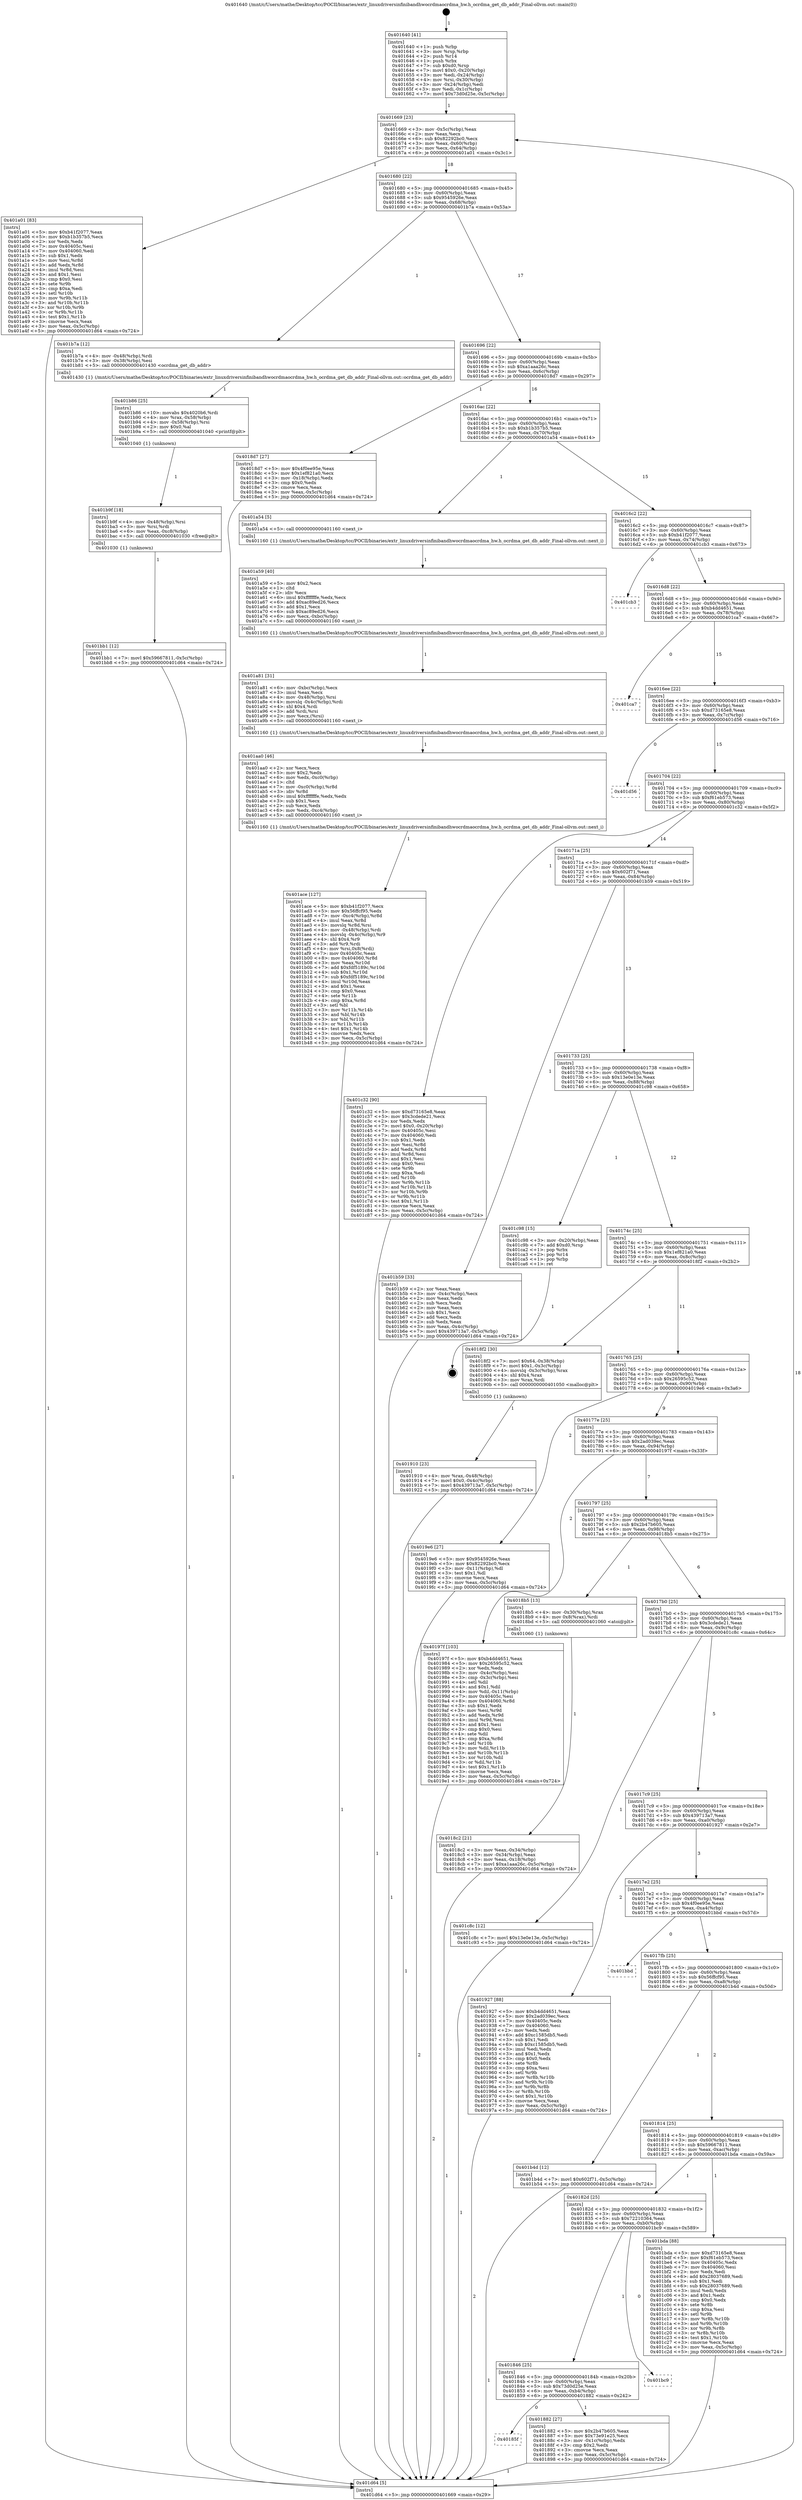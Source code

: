 digraph "0x401640" {
  label = "0x401640 (/mnt/c/Users/mathe/Desktop/tcc/POCII/binaries/extr_linuxdriversinfinibandhwocrdmaocrdma_hw.h_ocrdma_get_db_addr_Final-ollvm.out::main(0))"
  labelloc = "t"
  node[shape=record]

  Entry [label="",width=0.3,height=0.3,shape=circle,fillcolor=black,style=filled]
  "0x401669" [label="{
     0x401669 [23]\l
     | [instrs]\l
     &nbsp;&nbsp;0x401669 \<+3\>: mov -0x5c(%rbp),%eax\l
     &nbsp;&nbsp;0x40166c \<+2\>: mov %eax,%ecx\l
     &nbsp;&nbsp;0x40166e \<+6\>: sub $0x82292bc0,%ecx\l
     &nbsp;&nbsp;0x401674 \<+3\>: mov %eax,-0x60(%rbp)\l
     &nbsp;&nbsp;0x401677 \<+3\>: mov %ecx,-0x64(%rbp)\l
     &nbsp;&nbsp;0x40167a \<+6\>: je 0000000000401a01 \<main+0x3c1\>\l
  }"]
  "0x401a01" [label="{
     0x401a01 [83]\l
     | [instrs]\l
     &nbsp;&nbsp;0x401a01 \<+5\>: mov $0xb41f2077,%eax\l
     &nbsp;&nbsp;0x401a06 \<+5\>: mov $0xb1b357b5,%ecx\l
     &nbsp;&nbsp;0x401a0b \<+2\>: xor %edx,%edx\l
     &nbsp;&nbsp;0x401a0d \<+7\>: mov 0x40405c,%esi\l
     &nbsp;&nbsp;0x401a14 \<+7\>: mov 0x404060,%edi\l
     &nbsp;&nbsp;0x401a1b \<+3\>: sub $0x1,%edx\l
     &nbsp;&nbsp;0x401a1e \<+3\>: mov %esi,%r8d\l
     &nbsp;&nbsp;0x401a21 \<+3\>: add %edx,%r8d\l
     &nbsp;&nbsp;0x401a24 \<+4\>: imul %r8d,%esi\l
     &nbsp;&nbsp;0x401a28 \<+3\>: and $0x1,%esi\l
     &nbsp;&nbsp;0x401a2b \<+3\>: cmp $0x0,%esi\l
     &nbsp;&nbsp;0x401a2e \<+4\>: sete %r9b\l
     &nbsp;&nbsp;0x401a32 \<+3\>: cmp $0xa,%edi\l
     &nbsp;&nbsp;0x401a35 \<+4\>: setl %r10b\l
     &nbsp;&nbsp;0x401a39 \<+3\>: mov %r9b,%r11b\l
     &nbsp;&nbsp;0x401a3c \<+3\>: and %r10b,%r11b\l
     &nbsp;&nbsp;0x401a3f \<+3\>: xor %r10b,%r9b\l
     &nbsp;&nbsp;0x401a42 \<+3\>: or %r9b,%r11b\l
     &nbsp;&nbsp;0x401a45 \<+4\>: test $0x1,%r11b\l
     &nbsp;&nbsp;0x401a49 \<+3\>: cmovne %ecx,%eax\l
     &nbsp;&nbsp;0x401a4c \<+3\>: mov %eax,-0x5c(%rbp)\l
     &nbsp;&nbsp;0x401a4f \<+5\>: jmp 0000000000401d64 \<main+0x724\>\l
  }"]
  "0x401680" [label="{
     0x401680 [22]\l
     | [instrs]\l
     &nbsp;&nbsp;0x401680 \<+5\>: jmp 0000000000401685 \<main+0x45\>\l
     &nbsp;&nbsp;0x401685 \<+3\>: mov -0x60(%rbp),%eax\l
     &nbsp;&nbsp;0x401688 \<+5\>: sub $0x9545926e,%eax\l
     &nbsp;&nbsp;0x40168d \<+3\>: mov %eax,-0x68(%rbp)\l
     &nbsp;&nbsp;0x401690 \<+6\>: je 0000000000401b7a \<main+0x53a\>\l
  }"]
  Exit [label="",width=0.3,height=0.3,shape=circle,fillcolor=black,style=filled,peripheries=2]
  "0x401b7a" [label="{
     0x401b7a [12]\l
     | [instrs]\l
     &nbsp;&nbsp;0x401b7a \<+4\>: mov -0x48(%rbp),%rdi\l
     &nbsp;&nbsp;0x401b7e \<+3\>: mov -0x38(%rbp),%esi\l
     &nbsp;&nbsp;0x401b81 \<+5\>: call 0000000000401430 \<ocrdma_get_db_addr\>\l
     | [calls]\l
     &nbsp;&nbsp;0x401430 \{1\} (/mnt/c/Users/mathe/Desktop/tcc/POCII/binaries/extr_linuxdriversinfinibandhwocrdmaocrdma_hw.h_ocrdma_get_db_addr_Final-ollvm.out::ocrdma_get_db_addr)\l
  }"]
  "0x401696" [label="{
     0x401696 [22]\l
     | [instrs]\l
     &nbsp;&nbsp;0x401696 \<+5\>: jmp 000000000040169b \<main+0x5b\>\l
     &nbsp;&nbsp;0x40169b \<+3\>: mov -0x60(%rbp),%eax\l
     &nbsp;&nbsp;0x40169e \<+5\>: sub $0xa1aaa26c,%eax\l
     &nbsp;&nbsp;0x4016a3 \<+3\>: mov %eax,-0x6c(%rbp)\l
     &nbsp;&nbsp;0x4016a6 \<+6\>: je 00000000004018d7 \<main+0x297\>\l
  }"]
  "0x401bb1" [label="{
     0x401bb1 [12]\l
     | [instrs]\l
     &nbsp;&nbsp;0x401bb1 \<+7\>: movl $0x59667811,-0x5c(%rbp)\l
     &nbsp;&nbsp;0x401bb8 \<+5\>: jmp 0000000000401d64 \<main+0x724\>\l
  }"]
  "0x4018d7" [label="{
     0x4018d7 [27]\l
     | [instrs]\l
     &nbsp;&nbsp;0x4018d7 \<+5\>: mov $0x4f0ee95e,%eax\l
     &nbsp;&nbsp;0x4018dc \<+5\>: mov $0x1ef821a0,%ecx\l
     &nbsp;&nbsp;0x4018e1 \<+3\>: mov -0x18(%rbp),%edx\l
     &nbsp;&nbsp;0x4018e4 \<+3\>: cmp $0x0,%edx\l
     &nbsp;&nbsp;0x4018e7 \<+3\>: cmove %ecx,%eax\l
     &nbsp;&nbsp;0x4018ea \<+3\>: mov %eax,-0x5c(%rbp)\l
     &nbsp;&nbsp;0x4018ed \<+5\>: jmp 0000000000401d64 \<main+0x724\>\l
  }"]
  "0x4016ac" [label="{
     0x4016ac [22]\l
     | [instrs]\l
     &nbsp;&nbsp;0x4016ac \<+5\>: jmp 00000000004016b1 \<main+0x71\>\l
     &nbsp;&nbsp;0x4016b1 \<+3\>: mov -0x60(%rbp),%eax\l
     &nbsp;&nbsp;0x4016b4 \<+5\>: sub $0xb1b357b5,%eax\l
     &nbsp;&nbsp;0x4016b9 \<+3\>: mov %eax,-0x70(%rbp)\l
     &nbsp;&nbsp;0x4016bc \<+6\>: je 0000000000401a54 \<main+0x414\>\l
  }"]
  "0x401b9f" [label="{
     0x401b9f [18]\l
     | [instrs]\l
     &nbsp;&nbsp;0x401b9f \<+4\>: mov -0x48(%rbp),%rsi\l
     &nbsp;&nbsp;0x401ba3 \<+3\>: mov %rsi,%rdi\l
     &nbsp;&nbsp;0x401ba6 \<+6\>: mov %eax,-0xc8(%rbp)\l
     &nbsp;&nbsp;0x401bac \<+5\>: call 0000000000401030 \<free@plt\>\l
     | [calls]\l
     &nbsp;&nbsp;0x401030 \{1\} (unknown)\l
  }"]
  "0x401a54" [label="{
     0x401a54 [5]\l
     | [instrs]\l
     &nbsp;&nbsp;0x401a54 \<+5\>: call 0000000000401160 \<next_i\>\l
     | [calls]\l
     &nbsp;&nbsp;0x401160 \{1\} (/mnt/c/Users/mathe/Desktop/tcc/POCII/binaries/extr_linuxdriversinfinibandhwocrdmaocrdma_hw.h_ocrdma_get_db_addr_Final-ollvm.out::next_i)\l
  }"]
  "0x4016c2" [label="{
     0x4016c2 [22]\l
     | [instrs]\l
     &nbsp;&nbsp;0x4016c2 \<+5\>: jmp 00000000004016c7 \<main+0x87\>\l
     &nbsp;&nbsp;0x4016c7 \<+3\>: mov -0x60(%rbp),%eax\l
     &nbsp;&nbsp;0x4016ca \<+5\>: sub $0xb41f2077,%eax\l
     &nbsp;&nbsp;0x4016cf \<+3\>: mov %eax,-0x74(%rbp)\l
     &nbsp;&nbsp;0x4016d2 \<+6\>: je 0000000000401cb3 \<main+0x673\>\l
  }"]
  "0x401b86" [label="{
     0x401b86 [25]\l
     | [instrs]\l
     &nbsp;&nbsp;0x401b86 \<+10\>: movabs $0x4020b6,%rdi\l
     &nbsp;&nbsp;0x401b90 \<+4\>: mov %rax,-0x58(%rbp)\l
     &nbsp;&nbsp;0x401b94 \<+4\>: mov -0x58(%rbp),%rsi\l
     &nbsp;&nbsp;0x401b98 \<+2\>: mov $0x0,%al\l
     &nbsp;&nbsp;0x401b9a \<+5\>: call 0000000000401040 \<printf@plt\>\l
     | [calls]\l
     &nbsp;&nbsp;0x401040 \{1\} (unknown)\l
  }"]
  "0x401cb3" [label="{
     0x401cb3\l
  }", style=dashed]
  "0x4016d8" [label="{
     0x4016d8 [22]\l
     | [instrs]\l
     &nbsp;&nbsp;0x4016d8 \<+5\>: jmp 00000000004016dd \<main+0x9d\>\l
     &nbsp;&nbsp;0x4016dd \<+3\>: mov -0x60(%rbp),%eax\l
     &nbsp;&nbsp;0x4016e0 \<+5\>: sub $0xb4dd4651,%eax\l
     &nbsp;&nbsp;0x4016e5 \<+3\>: mov %eax,-0x78(%rbp)\l
     &nbsp;&nbsp;0x4016e8 \<+6\>: je 0000000000401ca7 \<main+0x667\>\l
  }"]
  "0x401ace" [label="{
     0x401ace [127]\l
     | [instrs]\l
     &nbsp;&nbsp;0x401ace \<+5\>: mov $0xb41f2077,%ecx\l
     &nbsp;&nbsp;0x401ad3 \<+5\>: mov $0x56ffcf95,%edx\l
     &nbsp;&nbsp;0x401ad8 \<+7\>: mov -0xc4(%rbp),%r8d\l
     &nbsp;&nbsp;0x401adf \<+4\>: imul %eax,%r8d\l
     &nbsp;&nbsp;0x401ae3 \<+3\>: movslq %r8d,%rsi\l
     &nbsp;&nbsp;0x401ae6 \<+4\>: mov -0x48(%rbp),%rdi\l
     &nbsp;&nbsp;0x401aea \<+4\>: movslq -0x4c(%rbp),%r9\l
     &nbsp;&nbsp;0x401aee \<+4\>: shl $0x4,%r9\l
     &nbsp;&nbsp;0x401af2 \<+3\>: add %r9,%rdi\l
     &nbsp;&nbsp;0x401af5 \<+4\>: mov %rsi,0x8(%rdi)\l
     &nbsp;&nbsp;0x401af9 \<+7\>: mov 0x40405c,%eax\l
     &nbsp;&nbsp;0x401b00 \<+8\>: mov 0x404060,%r8d\l
     &nbsp;&nbsp;0x401b08 \<+3\>: mov %eax,%r10d\l
     &nbsp;&nbsp;0x401b0b \<+7\>: add $0xfdf5189c,%r10d\l
     &nbsp;&nbsp;0x401b12 \<+4\>: sub $0x1,%r10d\l
     &nbsp;&nbsp;0x401b16 \<+7\>: sub $0xfdf5189c,%r10d\l
     &nbsp;&nbsp;0x401b1d \<+4\>: imul %r10d,%eax\l
     &nbsp;&nbsp;0x401b21 \<+3\>: and $0x1,%eax\l
     &nbsp;&nbsp;0x401b24 \<+3\>: cmp $0x0,%eax\l
     &nbsp;&nbsp;0x401b27 \<+4\>: sete %r11b\l
     &nbsp;&nbsp;0x401b2b \<+4\>: cmp $0xa,%r8d\l
     &nbsp;&nbsp;0x401b2f \<+3\>: setl %bl\l
     &nbsp;&nbsp;0x401b32 \<+3\>: mov %r11b,%r14b\l
     &nbsp;&nbsp;0x401b35 \<+3\>: and %bl,%r14b\l
     &nbsp;&nbsp;0x401b38 \<+3\>: xor %bl,%r11b\l
     &nbsp;&nbsp;0x401b3b \<+3\>: or %r11b,%r14b\l
     &nbsp;&nbsp;0x401b3e \<+4\>: test $0x1,%r14b\l
     &nbsp;&nbsp;0x401b42 \<+3\>: cmovne %edx,%ecx\l
     &nbsp;&nbsp;0x401b45 \<+3\>: mov %ecx,-0x5c(%rbp)\l
     &nbsp;&nbsp;0x401b48 \<+5\>: jmp 0000000000401d64 \<main+0x724\>\l
  }"]
  "0x401ca7" [label="{
     0x401ca7\l
  }", style=dashed]
  "0x4016ee" [label="{
     0x4016ee [22]\l
     | [instrs]\l
     &nbsp;&nbsp;0x4016ee \<+5\>: jmp 00000000004016f3 \<main+0xb3\>\l
     &nbsp;&nbsp;0x4016f3 \<+3\>: mov -0x60(%rbp),%eax\l
     &nbsp;&nbsp;0x4016f6 \<+5\>: sub $0xd73165e8,%eax\l
     &nbsp;&nbsp;0x4016fb \<+3\>: mov %eax,-0x7c(%rbp)\l
     &nbsp;&nbsp;0x4016fe \<+6\>: je 0000000000401d56 \<main+0x716\>\l
  }"]
  "0x401aa0" [label="{
     0x401aa0 [46]\l
     | [instrs]\l
     &nbsp;&nbsp;0x401aa0 \<+2\>: xor %ecx,%ecx\l
     &nbsp;&nbsp;0x401aa2 \<+5\>: mov $0x2,%edx\l
     &nbsp;&nbsp;0x401aa7 \<+6\>: mov %edx,-0xc0(%rbp)\l
     &nbsp;&nbsp;0x401aad \<+1\>: cltd\l
     &nbsp;&nbsp;0x401aae \<+7\>: mov -0xc0(%rbp),%r8d\l
     &nbsp;&nbsp;0x401ab5 \<+3\>: idiv %r8d\l
     &nbsp;&nbsp;0x401ab8 \<+6\>: imul $0xfffffffe,%edx,%edx\l
     &nbsp;&nbsp;0x401abe \<+3\>: sub $0x1,%ecx\l
     &nbsp;&nbsp;0x401ac1 \<+2\>: sub %ecx,%edx\l
     &nbsp;&nbsp;0x401ac3 \<+6\>: mov %edx,-0xc4(%rbp)\l
     &nbsp;&nbsp;0x401ac9 \<+5\>: call 0000000000401160 \<next_i\>\l
     | [calls]\l
     &nbsp;&nbsp;0x401160 \{1\} (/mnt/c/Users/mathe/Desktop/tcc/POCII/binaries/extr_linuxdriversinfinibandhwocrdmaocrdma_hw.h_ocrdma_get_db_addr_Final-ollvm.out::next_i)\l
  }"]
  "0x401d56" [label="{
     0x401d56\l
  }", style=dashed]
  "0x401704" [label="{
     0x401704 [22]\l
     | [instrs]\l
     &nbsp;&nbsp;0x401704 \<+5\>: jmp 0000000000401709 \<main+0xc9\>\l
     &nbsp;&nbsp;0x401709 \<+3\>: mov -0x60(%rbp),%eax\l
     &nbsp;&nbsp;0x40170c \<+5\>: sub $0xf61eb573,%eax\l
     &nbsp;&nbsp;0x401711 \<+3\>: mov %eax,-0x80(%rbp)\l
     &nbsp;&nbsp;0x401714 \<+6\>: je 0000000000401c32 \<main+0x5f2\>\l
  }"]
  "0x401a81" [label="{
     0x401a81 [31]\l
     | [instrs]\l
     &nbsp;&nbsp;0x401a81 \<+6\>: mov -0xbc(%rbp),%ecx\l
     &nbsp;&nbsp;0x401a87 \<+3\>: imul %eax,%ecx\l
     &nbsp;&nbsp;0x401a8a \<+4\>: mov -0x48(%rbp),%rsi\l
     &nbsp;&nbsp;0x401a8e \<+4\>: movslq -0x4c(%rbp),%rdi\l
     &nbsp;&nbsp;0x401a92 \<+4\>: shl $0x4,%rdi\l
     &nbsp;&nbsp;0x401a96 \<+3\>: add %rdi,%rsi\l
     &nbsp;&nbsp;0x401a99 \<+2\>: mov %ecx,(%rsi)\l
     &nbsp;&nbsp;0x401a9b \<+5\>: call 0000000000401160 \<next_i\>\l
     | [calls]\l
     &nbsp;&nbsp;0x401160 \{1\} (/mnt/c/Users/mathe/Desktop/tcc/POCII/binaries/extr_linuxdriversinfinibandhwocrdmaocrdma_hw.h_ocrdma_get_db_addr_Final-ollvm.out::next_i)\l
  }"]
  "0x401c32" [label="{
     0x401c32 [90]\l
     | [instrs]\l
     &nbsp;&nbsp;0x401c32 \<+5\>: mov $0xd73165e8,%eax\l
     &nbsp;&nbsp;0x401c37 \<+5\>: mov $0x3cdede21,%ecx\l
     &nbsp;&nbsp;0x401c3c \<+2\>: xor %edx,%edx\l
     &nbsp;&nbsp;0x401c3e \<+7\>: movl $0x0,-0x20(%rbp)\l
     &nbsp;&nbsp;0x401c45 \<+7\>: mov 0x40405c,%esi\l
     &nbsp;&nbsp;0x401c4c \<+7\>: mov 0x404060,%edi\l
     &nbsp;&nbsp;0x401c53 \<+3\>: sub $0x1,%edx\l
     &nbsp;&nbsp;0x401c56 \<+3\>: mov %esi,%r8d\l
     &nbsp;&nbsp;0x401c59 \<+3\>: add %edx,%r8d\l
     &nbsp;&nbsp;0x401c5c \<+4\>: imul %r8d,%esi\l
     &nbsp;&nbsp;0x401c60 \<+3\>: and $0x1,%esi\l
     &nbsp;&nbsp;0x401c63 \<+3\>: cmp $0x0,%esi\l
     &nbsp;&nbsp;0x401c66 \<+4\>: sete %r9b\l
     &nbsp;&nbsp;0x401c6a \<+3\>: cmp $0xa,%edi\l
     &nbsp;&nbsp;0x401c6d \<+4\>: setl %r10b\l
     &nbsp;&nbsp;0x401c71 \<+3\>: mov %r9b,%r11b\l
     &nbsp;&nbsp;0x401c74 \<+3\>: and %r10b,%r11b\l
     &nbsp;&nbsp;0x401c77 \<+3\>: xor %r10b,%r9b\l
     &nbsp;&nbsp;0x401c7a \<+3\>: or %r9b,%r11b\l
     &nbsp;&nbsp;0x401c7d \<+4\>: test $0x1,%r11b\l
     &nbsp;&nbsp;0x401c81 \<+3\>: cmovne %ecx,%eax\l
     &nbsp;&nbsp;0x401c84 \<+3\>: mov %eax,-0x5c(%rbp)\l
     &nbsp;&nbsp;0x401c87 \<+5\>: jmp 0000000000401d64 \<main+0x724\>\l
  }"]
  "0x40171a" [label="{
     0x40171a [25]\l
     | [instrs]\l
     &nbsp;&nbsp;0x40171a \<+5\>: jmp 000000000040171f \<main+0xdf\>\l
     &nbsp;&nbsp;0x40171f \<+3\>: mov -0x60(%rbp),%eax\l
     &nbsp;&nbsp;0x401722 \<+5\>: sub $0x602f71,%eax\l
     &nbsp;&nbsp;0x401727 \<+6\>: mov %eax,-0x84(%rbp)\l
     &nbsp;&nbsp;0x40172d \<+6\>: je 0000000000401b59 \<main+0x519\>\l
  }"]
  "0x401a59" [label="{
     0x401a59 [40]\l
     | [instrs]\l
     &nbsp;&nbsp;0x401a59 \<+5\>: mov $0x2,%ecx\l
     &nbsp;&nbsp;0x401a5e \<+1\>: cltd\l
     &nbsp;&nbsp;0x401a5f \<+2\>: idiv %ecx\l
     &nbsp;&nbsp;0x401a61 \<+6\>: imul $0xfffffffe,%edx,%ecx\l
     &nbsp;&nbsp;0x401a67 \<+6\>: add $0xac89ed26,%ecx\l
     &nbsp;&nbsp;0x401a6d \<+3\>: add $0x1,%ecx\l
     &nbsp;&nbsp;0x401a70 \<+6\>: sub $0xac89ed26,%ecx\l
     &nbsp;&nbsp;0x401a76 \<+6\>: mov %ecx,-0xbc(%rbp)\l
     &nbsp;&nbsp;0x401a7c \<+5\>: call 0000000000401160 \<next_i\>\l
     | [calls]\l
     &nbsp;&nbsp;0x401160 \{1\} (/mnt/c/Users/mathe/Desktop/tcc/POCII/binaries/extr_linuxdriversinfinibandhwocrdmaocrdma_hw.h_ocrdma_get_db_addr_Final-ollvm.out::next_i)\l
  }"]
  "0x401b59" [label="{
     0x401b59 [33]\l
     | [instrs]\l
     &nbsp;&nbsp;0x401b59 \<+2\>: xor %eax,%eax\l
     &nbsp;&nbsp;0x401b5b \<+3\>: mov -0x4c(%rbp),%ecx\l
     &nbsp;&nbsp;0x401b5e \<+2\>: mov %eax,%edx\l
     &nbsp;&nbsp;0x401b60 \<+2\>: sub %ecx,%edx\l
     &nbsp;&nbsp;0x401b62 \<+2\>: mov %eax,%ecx\l
     &nbsp;&nbsp;0x401b64 \<+3\>: sub $0x1,%ecx\l
     &nbsp;&nbsp;0x401b67 \<+2\>: add %ecx,%edx\l
     &nbsp;&nbsp;0x401b69 \<+2\>: sub %edx,%eax\l
     &nbsp;&nbsp;0x401b6b \<+3\>: mov %eax,-0x4c(%rbp)\l
     &nbsp;&nbsp;0x401b6e \<+7\>: movl $0x439713a7,-0x5c(%rbp)\l
     &nbsp;&nbsp;0x401b75 \<+5\>: jmp 0000000000401d64 \<main+0x724\>\l
  }"]
  "0x401733" [label="{
     0x401733 [25]\l
     | [instrs]\l
     &nbsp;&nbsp;0x401733 \<+5\>: jmp 0000000000401738 \<main+0xf8\>\l
     &nbsp;&nbsp;0x401738 \<+3\>: mov -0x60(%rbp),%eax\l
     &nbsp;&nbsp;0x40173b \<+5\>: sub $0x13e0e13e,%eax\l
     &nbsp;&nbsp;0x401740 \<+6\>: mov %eax,-0x88(%rbp)\l
     &nbsp;&nbsp;0x401746 \<+6\>: je 0000000000401c98 \<main+0x658\>\l
  }"]
  "0x401910" [label="{
     0x401910 [23]\l
     | [instrs]\l
     &nbsp;&nbsp;0x401910 \<+4\>: mov %rax,-0x48(%rbp)\l
     &nbsp;&nbsp;0x401914 \<+7\>: movl $0x0,-0x4c(%rbp)\l
     &nbsp;&nbsp;0x40191b \<+7\>: movl $0x439713a7,-0x5c(%rbp)\l
     &nbsp;&nbsp;0x401922 \<+5\>: jmp 0000000000401d64 \<main+0x724\>\l
  }"]
  "0x401c98" [label="{
     0x401c98 [15]\l
     | [instrs]\l
     &nbsp;&nbsp;0x401c98 \<+3\>: mov -0x20(%rbp),%eax\l
     &nbsp;&nbsp;0x401c9b \<+7\>: add $0xd0,%rsp\l
     &nbsp;&nbsp;0x401ca2 \<+1\>: pop %rbx\l
     &nbsp;&nbsp;0x401ca3 \<+2\>: pop %r14\l
     &nbsp;&nbsp;0x401ca5 \<+1\>: pop %rbp\l
     &nbsp;&nbsp;0x401ca6 \<+1\>: ret\l
  }"]
  "0x40174c" [label="{
     0x40174c [25]\l
     | [instrs]\l
     &nbsp;&nbsp;0x40174c \<+5\>: jmp 0000000000401751 \<main+0x111\>\l
     &nbsp;&nbsp;0x401751 \<+3\>: mov -0x60(%rbp),%eax\l
     &nbsp;&nbsp;0x401754 \<+5\>: sub $0x1ef821a0,%eax\l
     &nbsp;&nbsp;0x401759 \<+6\>: mov %eax,-0x8c(%rbp)\l
     &nbsp;&nbsp;0x40175f \<+6\>: je 00000000004018f2 \<main+0x2b2\>\l
  }"]
  "0x4018c2" [label="{
     0x4018c2 [21]\l
     | [instrs]\l
     &nbsp;&nbsp;0x4018c2 \<+3\>: mov %eax,-0x34(%rbp)\l
     &nbsp;&nbsp;0x4018c5 \<+3\>: mov -0x34(%rbp),%eax\l
     &nbsp;&nbsp;0x4018c8 \<+3\>: mov %eax,-0x18(%rbp)\l
     &nbsp;&nbsp;0x4018cb \<+7\>: movl $0xa1aaa26c,-0x5c(%rbp)\l
     &nbsp;&nbsp;0x4018d2 \<+5\>: jmp 0000000000401d64 \<main+0x724\>\l
  }"]
  "0x4018f2" [label="{
     0x4018f2 [30]\l
     | [instrs]\l
     &nbsp;&nbsp;0x4018f2 \<+7\>: movl $0x64,-0x38(%rbp)\l
     &nbsp;&nbsp;0x4018f9 \<+7\>: movl $0x1,-0x3c(%rbp)\l
     &nbsp;&nbsp;0x401900 \<+4\>: movslq -0x3c(%rbp),%rax\l
     &nbsp;&nbsp;0x401904 \<+4\>: shl $0x4,%rax\l
     &nbsp;&nbsp;0x401908 \<+3\>: mov %rax,%rdi\l
     &nbsp;&nbsp;0x40190b \<+5\>: call 0000000000401050 \<malloc@plt\>\l
     | [calls]\l
     &nbsp;&nbsp;0x401050 \{1\} (unknown)\l
  }"]
  "0x401765" [label="{
     0x401765 [25]\l
     | [instrs]\l
     &nbsp;&nbsp;0x401765 \<+5\>: jmp 000000000040176a \<main+0x12a\>\l
     &nbsp;&nbsp;0x40176a \<+3\>: mov -0x60(%rbp),%eax\l
     &nbsp;&nbsp;0x40176d \<+5\>: sub $0x26595c52,%eax\l
     &nbsp;&nbsp;0x401772 \<+6\>: mov %eax,-0x90(%rbp)\l
     &nbsp;&nbsp;0x401778 \<+6\>: je 00000000004019e6 \<main+0x3a6\>\l
  }"]
  "0x401640" [label="{
     0x401640 [41]\l
     | [instrs]\l
     &nbsp;&nbsp;0x401640 \<+1\>: push %rbp\l
     &nbsp;&nbsp;0x401641 \<+3\>: mov %rsp,%rbp\l
     &nbsp;&nbsp;0x401644 \<+2\>: push %r14\l
     &nbsp;&nbsp;0x401646 \<+1\>: push %rbx\l
     &nbsp;&nbsp;0x401647 \<+7\>: sub $0xd0,%rsp\l
     &nbsp;&nbsp;0x40164e \<+7\>: movl $0x0,-0x20(%rbp)\l
     &nbsp;&nbsp;0x401655 \<+3\>: mov %edi,-0x24(%rbp)\l
     &nbsp;&nbsp;0x401658 \<+4\>: mov %rsi,-0x30(%rbp)\l
     &nbsp;&nbsp;0x40165c \<+3\>: mov -0x24(%rbp),%edi\l
     &nbsp;&nbsp;0x40165f \<+3\>: mov %edi,-0x1c(%rbp)\l
     &nbsp;&nbsp;0x401662 \<+7\>: movl $0x73d0d25e,-0x5c(%rbp)\l
  }"]
  "0x4019e6" [label="{
     0x4019e6 [27]\l
     | [instrs]\l
     &nbsp;&nbsp;0x4019e6 \<+5\>: mov $0x9545926e,%eax\l
     &nbsp;&nbsp;0x4019eb \<+5\>: mov $0x82292bc0,%ecx\l
     &nbsp;&nbsp;0x4019f0 \<+3\>: mov -0x11(%rbp),%dl\l
     &nbsp;&nbsp;0x4019f3 \<+3\>: test $0x1,%dl\l
     &nbsp;&nbsp;0x4019f6 \<+3\>: cmovne %ecx,%eax\l
     &nbsp;&nbsp;0x4019f9 \<+3\>: mov %eax,-0x5c(%rbp)\l
     &nbsp;&nbsp;0x4019fc \<+5\>: jmp 0000000000401d64 \<main+0x724\>\l
  }"]
  "0x40177e" [label="{
     0x40177e [25]\l
     | [instrs]\l
     &nbsp;&nbsp;0x40177e \<+5\>: jmp 0000000000401783 \<main+0x143\>\l
     &nbsp;&nbsp;0x401783 \<+3\>: mov -0x60(%rbp),%eax\l
     &nbsp;&nbsp;0x401786 \<+5\>: sub $0x2ad039ec,%eax\l
     &nbsp;&nbsp;0x40178b \<+6\>: mov %eax,-0x94(%rbp)\l
     &nbsp;&nbsp;0x401791 \<+6\>: je 000000000040197f \<main+0x33f\>\l
  }"]
  "0x401d64" [label="{
     0x401d64 [5]\l
     | [instrs]\l
     &nbsp;&nbsp;0x401d64 \<+5\>: jmp 0000000000401669 \<main+0x29\>\l
  }"]
  "0x40197f" [label="{
     0x40197f [103]\l
     | [instrs]\l
     &nbsp;&nbsp;0x40197f \<+5\>: mov $0xb4dd4651,%eax\l
     &nbsp;&nbsp;0x401984 \<+5\>: mov $0x26595c52,%ecx\l
     &nbsp;&nbsp;0x401989 \<+2\>: xor %edx,%edx\l
     &nbsp;&nbsp;0x40198b \<+3\>: mov -0x4c(%rbp),%esi\l
     &nbsp;&nbsp;0x40198e \<+3\>: cmp -0x3c(%rbp),%esi\l
     &nbsp;&nbsp;0x401991 \<+4\>: setl %dil\l
     &nbsp;&nbsp;0x401995 \<+4\>: and $0x1,%dil\l
     &nbsp;&nbsp;0x401999 \<+4\>: mov %dil,-0x11(%rbp)\l
     &nbsp;&nbsp;0x40199d \<+7\>: mov 0x40405c,%esi\l
     &nbsp;&nbsp;0x4019a4 \<+8\>: mov 0x404060,%r8d\l
     &nbsp;&nbsp;0x4019ac \<+3\>: sub $0x1,%edx\l
     &nbsp;&nbsp;0x4019af \<+3\>: mov %esi,%r9d\l
     &nbsp;&nbsp;0x4019b2 \<+3\>: add %edx,%r9d\l
     &nbsp;&nbsp;0x4019b5 \<+4\>: imul %r9d,%esi\l
     &nbsp;&nbsp;0x4019b9 \<+3\>: and $0x1,%esi\l
     &nbsp;&nbsp;0x4019bc \<+3\>: cmp $0x0,%esi\l
     &nbsp;&nbsp;0x4019bf \<+4\>: sete %dil\l
     &nbsp;&nbsp;0x4019c3 \<+4\>: cmp $0xa,%r8d\l
     &nbsp;&nbsp;0x4019c7 \<+4\>: setl %r10b\l
     &nbsp;&nbsp;0x4019cb \<+3\>: mov %dil,%r11b\l
     &nbsp;&nbsp;0x4019ce \<+3\>: and %r10b,%r11b\l
     &nbsp;&nbsp;0x4019d1 \<+3\>: xor %r10b,%dil\l
     &nbsp;&nbsp;0x4019d4 \<+3\>: or %dil,%r11b\l
     &nbsp;&nbsp;0x4019d7 \<+4\>: test $0x1,%r11b\l
     &nbsp;&nbsp;0x4019db \<+3\>: cmovne %ecx,%eax\l
     &nbsp;&nbsp;0x4019de \<+3\>: mov %eax,-0x5c(%rbp)\l
     &nbsp;&nbsp;0x4019e1 \<+5\>: jmp 0000000000401d64 \<main+0x724\>\l
  }"]
  "0x401797" [label="{
     0x401797 [25]\l
     | [instrs]\l
     &nbsp;&nbsp;0x401797 \<+5\>: jmp 000000000040179c \<main+0x15c\>\l
     &nbsp;&nbsp;0x40179c \<+3\>: mov -0x60(%rbp),%eax\l
     &nbsp;&nbsp;0x40179f \<+5\>: sub $0x2b47b605,%eax\l
     &nbsp;&nbsp;0x4017a4 \<+6\>: mov %eax,-0x98(%rbp)\l
     &nbsp;&nbsp;0x4017aa \<+6\>: je 00000000004018b5 \<main+0x275\>\l
  }"]
  "0x40185f" [label="{
     0x40185f\l
  }", style=dashed]
  "0x4018b5" [label="{
     0x4018b5 [13]\l
     | [instrs]\l
     &nbsp;&nbsp;0x4018b5 \<+4\>: mov -0x30(%rbp),%rax\l
     &nbsp;&nbsp;0x4018b9 \<+4\>: mov 0x8(%rax),%rdi\l
     &nbsp;&nbsp;0x4018bd \<+5\>: call 0000000000401060 \<atoi@plt\>\l
     | [calls]\l
     &nbsp;&nbsp;0x401060 \{1\} (unknown)\l
  }"]
  "0x4017b0" [label="{
     0x4017b0 [25]\l
     | [instrs]\l
     &nbsp;&nbsp;0x4017b0 \<+5\>: jmp 00000000004017b5 \<main+0x175\>\l
     &nbsp;&nbsp;0x4017b5 \<+3\>: mov -0x60(%rbp),%eax\l
     &nbsp;&nbsp;0x4017b8 \<+5\>: sub $0x3cdede21,%eax\l
     &nbsp;&nbsp;0x4017bd \<+6\>: mov %eax,-0x9c(%rbp)\l
     &nbsp;&nbsp;0x4017c3 \<+6\>: je 0000000000401c8c \<main+0x64c\>\l
  }"]
  "0x401882" [label="{
     0x401882 [27]\l
     | [instrs]\l
     &nbsp;&nbsp;0x401882 \<+5\>: mov $0x2b47b605,%eax\l
     &nbsp;&nbsp;0x401887 \<+5\>: mov $0x73e91e25,%ecx\l
     &nbsp;&nbsp;0x40188c \<+3\>: mov -0x1c(%rbp),%edx\l
     &nbsp;&nbsp;0x40188f \<+3\>: cmp $0x2,%edx\l
     &nbsp;&nbsp;0x401892 \<+3\>: cmovne %ecx,%eax\l
     &nbsp;&nbsp;0x401895 \<+3\>: mov %eax,-0x5c(%rbp)\l
     &nbsp;&nbsp;0x401898 \<+5\>: jmp 0000000000401d64 \<main+0x724\>\l
  }"]
  "0x401c8c" [label="{
     0x401c8c [12]\l
     | [instrs]\l
     &nbsp;&nbsp;0x401c8c \<+7\>: movl $0x13e0e13e,-0x5c(%rbp)\l
     &nbsp;&nbsp;0x401c93 \<+5\>: jmp 0000000000401d64 \<main+0x724\>\l
  }"]
  "0x4017c9" [label="{
     0x4017c9 [25]\l
     | [instrs]\l
     &nbsp;&nbsp;0x4017c9 \<+5\>: jmp 00000000004017ce \<main+0x18e\>\l
     &nbsp;&nbsp;0x4017ce \<+3\>: mov -0x60(%rbp),%eax\l
     &nbsp;&nbsp;0x4017d1 \<+5\>: sub $0x439713a7,%eax\l
     &nbsp;&nbsp;0x4017d6 \<+6\>: mov %eax,-0xa0(%rbp)\l
     &nbsp;&nbsp;0x4017dc \<+6\>: je 0000000000401927 \<main+0x2e7\>\l
  }"]
  "0x401846" [label="{
     0x401846 [25]\l
     | [instrs]\l
     &nbsp;&nbsp;0x401846 \<+5\>: jmp 000000000040184b \<main+0x20b\>\l
     &nbsp;&nbsp;0x40184b \<+3\>: mov -0x60(%rbp),%eax\l
     &nbsp;&nbsp;0x40184e \<+5\>: sub $0x73d0d25e,%eax\l
     &nbsp;&nbsp;0x401853 \<+6\>: mov %eax,-0xb4(%rbp)\l
     &nbsp;&nbsp;0x401859 \<+6\>: je 0000000000401882 \<main+0x242\>\l
  }"]
  "0x401927" [label="{
     0x401927 [88]\l
     | [instrs]\l
     &nbsp;&nbsp;0x401927 \<+5\>: mov $0xb4dd4651,%eax\l
     &nbsp;&nbsp;0x40192c \<+5\>: mov $0x2ad039ec,%ecx\l
     &nbsp;&nbsp;0x401931 \<+7\>: mov 0x40405c,%edx\l
     &nbsp;&nbsp;0x401938 \<+7\>: mov 0x404060,%esi\l
     &nbsp;&nbsp;0x40193f \<+2\>: mov %edx,%edi\l
     &nbsp;&nbsp;0x401941 \<+6\>: add $0xc1585db5,%edi\l
     &nbsp;&nbsp;0x401947 \<+3\>: sub $0x1,%edi\l
     &nbsp;&nbsp;0x40194a \<+6\>: sub $0xc1585db5,%edi\l
     &nbsp;&nbsp;0x401950 \<+3\>: imul %edi,%edx\l
     &nbsp;&nbsp;0x401953 \<+3\>: and $0x1,%edx\l
     &nbsp;&nbsp;0x401956 \<+3\>: cmp $0x0,%edx\l
     &nbsp;&nbsp;0x401959 \<+4\>: sete %r8b\l
     &nbsp;&nbsp;0x40195d \<+3\>: cmp $0xa,%esi\l
     &nbsp;&nbsp;0x401960 \<+4\>: setl %r9b\l
     &nbsp;&nbsp;0x401964 \<+3\>: mov %r8b,%r10b\l
     &nbsp;&nbsp;0x401967 \<+3\>: and %r9b,%r10b\l
     &nbsp;&nbsp;0x40196a \<+3\>: xor %r9b,%r8b\l
     &nbsp;&nbsp;0x40196d \<+3\>: or %r8b,%r10b\l
     &nbsp;&nbsp;0x401970 \<+4\>: test $0x1,%r10b\l
     &nbsp;&nbsp;0x401974 \<+3\>: cmovne %ecx,%eax\l
     &nbsp;&nbsp;0x401977 \<+3\>: mov %eax,-0x5c(%rbp)\l
     &nbsp;&nbsp;0x40197a \<+5\>: jmp 0000000000401d64 \<main+0x724\>\l
  }"]
  "0x4017e2" [label="{
     0x4017e2 [25]\l
     | [instrs]\l
     &nbsp;&nbsp;0x4017e2 \<+5\>: jmp 00000000004017e7 \<main+0x1a7\>\l
     &nbsp;&nbsp;0x4017e7 \<+3\>: mov -0x60(%rbp),%eax\l
     &nbsp;&nbsp;0x4017ea \<+5\>: sub $0x4f0ee95e,%eax\l
     &nbsp;&nbsp;0x4017ef \<+6\>: mov %eax,-0xa4(%rbp)\l
     &nbsp;&nbsp;0x4017f5 \<+6\>: je 0000000000401bbd \<main+0x57d\>\l
  }"]
  "0x401bc9" [label="{
     0x401bc9\l
  }", style=dashed]
  "0x401bbd" [label="{
     0x401bbd\l
  }", style=dashed]
  "0x4017fb" [label="{
     0x4017fb [25]\l
     | [instrs]\l
     &nbsp;&nbsp;0x4017fb \<+5\>: jmp 0000000000401800 \<main+0x1c0\>\l
     &nbsp;&nbsp;0x401800 \<+3\>: mov -0x60(%rbp),%eax\l
     &nbsp;&nbsp;0x401803 \<+5\>: sub $0x56ffcf95,%eax\l
     &nbsp;&nbsp;0x401808 \<+6\>: mov %eax,-0xa8(%rbp)\l
     &nbsp;&nbsp;0x40180e \<+6\>: je 0000000000401b4d \<main+0x50d\>\l
  }"]
  "0x40182d" [label="{
     0x40182d [25]\l
     | [instrs]\l
     &nbsp;&nbsp;0x40182d \<+5\>: jmp 0000000000401832 \<main+0x1f2\>\l
     &nbsp;&nbsp;0x401832 \<+3\>: mov -0x60(%rbp),%eax\l
     &nbsp;&nbsp;0x401835 \<+5\>: sub $0x72210364,%eax\l
     &nbsp;&nbsp;0x40183a \<+6\>: mov %eax,-0xb0(%rbp)\l
     &nbsp;&nbsp;0x401840 \<+6\>: je 0000000000401bc9 \<main+0x589\>\l
  }"]
  "0x401b4d" [label="{
     0x401b4d [12]\l
     | [instrs]\l
     &nbsp;&nbsp;0x401b4d \<+7\>: movl $0x602f71,-0x5c(%rbp)\l
     &nbsp;&nbsp;0x401b54 \<+5\>: jmp 0000000000401d64 \<main+0x724\>\l
  }"]
  "0x401814" [label="{
     0x401814 [25]\l
     | [instrs]\l
     &nbsp;&nbsp;0x401814 \<+5\>: jmp 0000000000401819 \<main+0x1d9\>\l
     &nbsp;&nbsp;0x401819 \<+3\>: mov -0x60(%rbp),%eax\l
     &nbsp;&nbsp;0x40181c \<+5\>: sub $0x59667811,%eax\l
     &nbsp;&nbsp;0x401821 \<+6\>: mov %eax,-0xac(%rbp)\l
     &nbsp;&nbsp;0x401827 \<+6\>: je 0000000000401bda \<main+0x59a\>\l
  }"]
  "0x401bda" [label="{
     0x401bda [88]\l
     | [instrs]\l
     &nbsp;&nbsp;0x401bda \<+5\>: mov $0xd73165e8,%eax\l
     &nbsp;&nbsp;0x401bdf \<+5\>: mov $0xf61eb573,%ecx\l
     &nbsp;&nbsp;0x401be4 \<+7\>: mov 0x40405c,%edx\l
     &nbsp;&nbsp;0x401beb \<+7\>: mov 0x404060,%esi\l
     &nbsp;&nbsp;0x401bf2 \<+2\>: mov %edx,%edi\l
     &nbsp;&nbsp;0x401bf4 \<+6\>: add $0x28037689,%edi\l
     &nbsp;&nbsp;0x401bfa \<+3\>: sub $0x1,%edi\l
     &nbsp;&nbsp;0x401bfd \<+6\>: sub $0x28037689,%edi\l
     &nbsp;&nbsp;0x401c03 \<+3\>: imul %edi,%edx\l
     &nbsp;&nbsp;0x401c06 \<+3\>: and $0x1,%edx\l
     &nbsp;&nbsp;0x401c09 \<+3\>: cmp $0x0,%edx\l
     &nbsp;&nbsp;0x401c0c \<+4\>: sete %r8b\l
     &nbsp;&nbsp;0x401c10 \<+3\>: cmp $0xa,%esi\l
     &nbsp;&nbsp;0x401c13 \<+4\>: setl %r9b\l
     &nbsp;&nbsp;0x401c17 \<+3\>: mov %r8b,%r10b\l
     &nbsp;&nbsp;0x401c1a \<+3\>: and %r9b,%r10b\l
     &nbsp;&nbsp;0x401c1d \<+3\>: xor %r9b,%r8b\l
     &nbsp;&nbsp;0x401c20 \<+3\>: or %r8b,%r10b\l
     &nbsp;&nbsp;0x401c23 \<+4\>: test $0x1,%r10b\l
     &nbsp;&nbsp;0x401c27 \<+3\>: cmovne %ecx,%eax\l
     &nbsp;&nbsp;0x401c2a \<+3\>: mov %eax,-0x5c(%rbp)\l
     &nbsp;&nbsp;0x401c2d \<+5\>: jmp 0000000000401d64 \<main+0x724\>\l
  }"]
  Entry -> "0x401640" [label=" 1"]
  "0x401669" -> "0x401a01" [label=" 1"]
  "0x401669" -> "0x401680" [label=" 18"]
  "0x401c98" -> Exit [label=" 1"]
  "0x401680" -> "0x401b7a" [label=" 1"]
  "0x401680" -> "0x401696" [label=" 17"]
  "0x401c8c" -> "0x401d64" [label=" 1"]
  "0x401696" -> "0x4018d7" [label=" 1"]
  "0x401696" -> "0x4016ac" [label=" 16"]
  "0x401c32" -> "0x401d64" [label=" 1"]
  "0x4016ac" -> "0x401a54" [label=" 1"]
  "0x4016ac" -> "0x4016c2" [label=" 15"]
  "0x401bda" -> "0x401d64" [label=" 1"]
  "0x4016c2" -> "0x401cb3" [label=" 0"]
  "0x4016c2" -> "0x4016d8" [label=" 15"]
  "0x401bb1" -> "0x401d64" [label=" 1"]
  "0x4016d8" -> "0x401ca7" [label=" 0"]
  "0x4016d8" -> "0x4016ee" [label=" 15"]
  "0x401b9f" -> "0x401bb1" [label=" 1"]
  "0x4016ee" -> "0x401d56" [label=" 0"]
  "0x4016ee" -> "0x401704" [label=" 15"]
  "0x401b86" -> "0x401b9f" [label=" 1"]
  "0x401704" -> "0x401c32" [label=" 1"]
  "0x401704" -> "0x40171a" [label=" 14"]
  "0x401b7a" -> "0x401b86" [label=" 1"]
  "0x40171a" -> "0x401b59" [label=" 1"]
  "0x40171a" -> "0x401733" [label=" 13"]
  "0x401b59" -> "0x401d64" [label=" 1"]
  "0x401733" -> "0x401c98" [label=" 1"]
  "0x401733" -> "0x40174c" [label=" 12"]
  "0x401b4d" -> "0x401d64" [label=" 1"]
  "0x40174c" -> "0x4018f2" [label=" 1"]
  "0x40174c" -> "0x401765" [label=" 11"]
  "0x401ace" -> "0x401d64" [label=" 1"]
  "0x401765" -> "0x4019e6" [label=" 2"]
  "0x401765" -> "0x40177e" [label=" 9"]
  "0x401aa0" -> "0x401ace" [label=" 1"]
  "0x40177e" -> "0x40197f" [label=" 2"]
  "0x40177e" -> "0x401797" [label=" 7"]
  "0x401a81" -> "0x401aa0" [label=" 1"]
  "0x401797" -> "0x4018b5" [label=" 1"]
  "0x401797" -> "0x4017b0" [label=" 6"]
  "0x401a59" -> "0x401a81" [label=" 1"]
  "0x4017b0" -> "0x401c8c" [label=" 1"]
  "0x4017b0" -> "0x4017c9" [label=" 5"]
  "0x401a54" -> "0x401a59" [label=" 1"]
  "0x4017c9" -> "0x401927" [label=" 2"]
  "0x4017c9" -> "0x4017e2" [label=" 3"]
  "0x4019e6" -> "0x401d64" [label=" 2"]
  "0x4017e2" -> "0x401bbd" [label=" 0"]
  "0x4017e2" -> "0x4017fb" [label=" 3"]
  "0x40197f" -> "0x401d64" [label=" 2"]
  "0x4017fb" -> "0x401b4d" [label=" 1"]
  "0x4017fb" -> "0x401814" [label=" 2"]
  "0x401910" -> "0x401d64" [label=" 1"]
  "0x401814" -> "0x401bda" [label=" 1"]
  "0x401814" -> "0x40182d" [label=" 1"]
  "0x401927" -> "0x401d64" [label=" 2"]
  "0x40182d" -> "0x401bc9" [label=" 0"]
  "0x40182d" -> "0x401846" [label=" 1"]
  "0x401a01" -> "0x401d64" [label=" 1"]
  "0x401846" -> "0x401882" [label=" 1"]
  "0x401846" -> "0x40185f" [label=" 0"]
  "0x401882" -> "0x401d64" [label=" 1"]
  "0x401640" -> "0x401669" [label=" 1"]
  "0x401d64" -> "0x401669" [label=" 18"]
  "0x4018b5" -> "0x4018c2" [label=" 1"]
  "0x4018c2" -> "0x401d64" [label=" 1"]
  "0x4018d7" -> "0x401d64" [label=" 1"]
  "0x4018f2" -> "0x401910" [label=" 1"]
}
